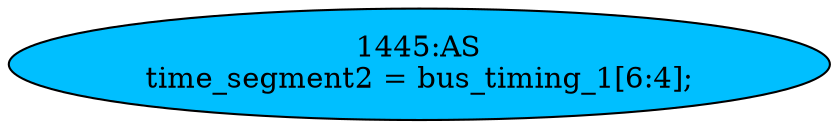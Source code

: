strict digraph "" {
	node [label="\N"];
	"1445:AS"	 [ast="<pyverilog.vparser.ast.Assign object at 0x7fd773345d10>",
		def_var="['time_segment2']",
		fillcolor=deepskyblue,
		label="1445:AS
time_segment2 = bus_timing_1[6:4];",
		statements="[]",
		style=filled,
		typ=Assign,
		use_var="['bus_timing_1']"];
}
